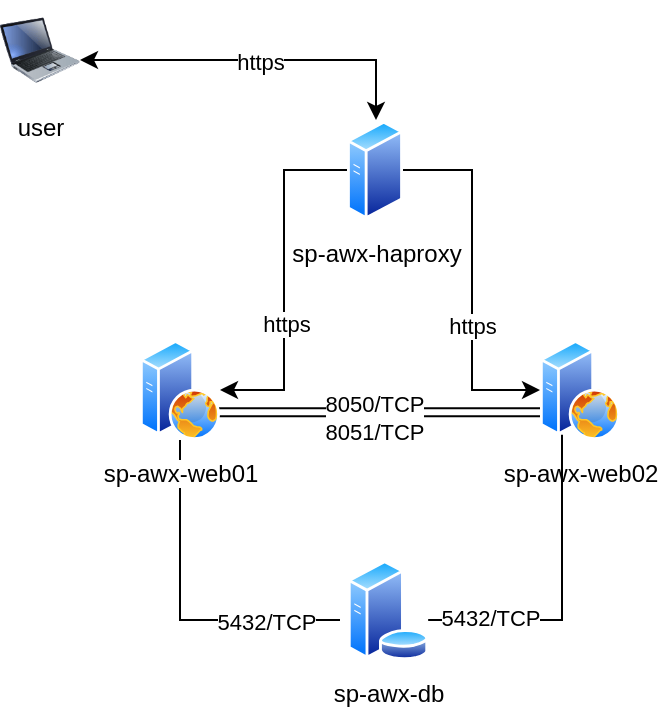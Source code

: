 <mxfile version="14.2.9" type="device"><diagram id="BOeVwBcrVthGFUqjCPq6" name="Page-1"><mxGraphModel dx="813" dy="427" grid="1" gridSize="10" guides="1" tooltips="1" connect="1" arrows="1" fold="1" page="1" pageScale="1" pageWidth="850" pageHeight="1100" math="0" shadow="0"><root><mxCell id="0"/><mxCell id="1" parent="0"/><mxCell id="dzqRFVAkCsRRWpAZB7LF-12" style="edgeStyle=elbowEdgeStyle;rounded=0;orthogonalLoop=1;jettySize=auto;html=1;exitX=1;exitY=0.75;exitDx=0;exitDy=0;entryX=0;entryY=0.75;entryDx=0;entryDy=0;shape=link;" edge="1" parent="1" source="dzqRFVAkCsRRWpAZB7LF-5" target="dzqRFVAkCsRRWpAZB7LF-6"><mxGeometry relative="1" as="geometry"/></mxCell><mxCell id="dzqRFVAkCsRRWpAZB7LF-22" value="&lt;div&gt;8050/TCP&lt;/div&gt;&lt;div&gt;8051/TCP&lt;br&gt;&lt;/div&gt;" style="edgeLabel;html=1;align=center;verticalAlign=middle;resizable=0;points=[];" vertex="1" connectable="0" parent="dzqRFVAkCsRRWpAZB7LF-12"><mxGeometry x="-0.138" y="-3" relative="1" as="geometry"><mxPoint x="8" as="offset"/></mxGeometry></mxCell><mxCell id="dzqRFVAkCsRRWpAZB7LF-14" style="edgeStyle=elbowEdgeStyle;rounded=0;orthogonalLoop=1;jettySize=auto;html=1;endArrow=none;endFill=0;" edge="1" parent="1" source="dzqRFVAkCsRRWpAZB7LF-5"><mxGeometry relative="1" as="geometry"><mxPoint x="380" y="360" as="targetPoint"/><Array as="points"><mxPoint x="300" y="310"/></Array></mxGeometry></mxCell><mxCell id="dzqRFVAkCsRRWpAZB7LF-23" value="5432/TCP" style="edgeLabel;html=1;align=center;verticalAlign=middle;resizable=0;points=[];" vertex="1" connectable="0" parent="dzqRFVAkCsRRWpAZB7LF-14"><mxGeometry x="0.565" y="-1" relative="1" as="geometry"><mxPoint as="offset"/></mxGeometry></mxCell><mxCell id="dzqRFVAkCsRRWpAZB7LF-5" value="sp-awx-web01" style="aspect=fixed;perimeter=ellipsePerimeter;html=1;align=center;shadow=0;dashed=0;spacingTop=3;image;image=img/lib/active_directory/web_server.svg;" vertex="1" parent="1"><mxGeometry x="280" y="220" width="40" height="50" as="geometry"/></mxCell><mxCell id="dzqRFVAkCsRRWpAZB7LF-6" value="sp-awx-web02" style="aspect=fixed;perimeter=ellipsePerimeter;html=1;align=center;shadow=0;dashed=0;spacingTop=3;image;image=img/lib/active_directory/web_server.svg;imageBackground=#ffffff;" vertex="1" parent="1"><mxGeometry x="480" y="220" width="40" height="50" as="geometry"/></mxCell><mxCell id="dzqRFVAkCsRRWpAZB7LF-15" style="edgeStyle=elbowEdgeStyle;rounded=0;orthogonalLoop=1;jettySize=auto;html=1;entryX=0.25;entryY=1;entryDx=0;entryDy=0;endArrow=none;endFill=0;" edge="1" parent="1" source="dzqRFVAkCsRRWpAZB7LF-7" target="dzqRFVAkCsRRWpAZB7LF-6"><mxGeometry relative="1" as="geometry"><Array as="points"><mxPoint x="491" y="360"/><mxPoint x="491" y="320"/></Array></mxGeometry></mxCell><mxCell id="dzqRFVAkCsRRWpAZB7LF-24" value="5432/TCP" style="edgeLabel;html=1;align=center;verticalAlign=middle;resizable=0;points=[];" vertex="1" connectable="0" parent="dzqRFVAkCsRRWpAZB7LF-15"><mxGeometry x="-0.656" y="1" relative="1" as="geometry"><mxPoint x="3" as="offset"/></mxGeometry></mxCell><mxCell id="dzqRFVAkCsRRWpAZB7LF-7" value="sp-awx-db" style="aspect=fixed;perimeter=ellipsePerimeter;html=1;align=center;shadow=0;dashed=0;spacingTop=3;image;image=img/lib/active_directory/database_server.svg;" vertex="1" parent="1"><mxGeometry x="383.5" y="330" width="41" height="50" as="geometry"/></mxCell><mxCell id="dzqRFVAkCsRRWpAZB7LF-10" style="edgeStyle=elbowEdgeStyle;rounded=0;orthogonalLoop=1;jettySize=auto;html=1;" edge="1" parent="1" source="dzqRFVAkCsRRWpAZB7LF-8" target="dzqRFVAkCsRRWpAZB7LF-6"><mxGeometry relative="1" as="geometry"/></mxCell><mxCell id="dzqRFVAkCsRRWpAZB7LF-21" value="https" style="edgeLabel;html=1;align=center;verticalAlign=middle;resizable=0;points=[];" vertex="1" connectable="0" parent="dzqRFVAkCsRRWpAZB7LF-10"><mxGeometry x="0.259" relative="1" as="geometry"><mxPoint as="offset"/></mxGeometry></mxCell><mxCell id="dzqRFVAkCsRRWpAZB7LF-11" style="edgeStyle=elbowEdgeStyle;rounded=0;orthogonalLoop=1;jettySize=auto;html=1;entryX=1;entryY=0.5;entryDx=0;entryDy=0;" edge="1" parent="1" source="dzqRFVAkCsRRWpAZB7LF-8" target="dzqRFVAkCsRRWpAZB7LF-5"><mxGeometry relative="1" as="geometry"/></mxCell><mxCell id="dzqRFVAkCsRRWpAZB7LF-20" value="https" style="edgeLabel;html=1;align=center;verticalAlign=middle;resizable=0;points=[];" vertex="1" connectable="0" parent="dzqRFVAkCsRRWpAZB7LF-11"><mxGeometry x="0.247" y="1" relative="1" as="geometry"><mxPoint as="offset"/></mxGeometry></mxCell><mxCell id="dzqRFVAkCsRRWpAZB7LF-8" value="sp-awx-haproxy" style="aspect=fixed;perimeter=ellipsePerimeter;html=1;align=center;shadow=0;dashed=0;spacingTop=3;image;image=img/lib/active_directory/generic_server.svg;" vertex="1" parent="1"><mxGeometry x="383.5" y="110" width="28.0" height="50" as="geometry"/></mxCell><mxCell id="dzqRFVAkCsRRWpAZB7LF-18" style="edgeStyle=elbowEdgeStyle;rounded=0;orthogonalLoop=1;jettySize=auto;html=1;entryX=0.5;entryY=0;entryDx=0;entryDy=0;endArrow=classic;endFill=1;startArrow=classic;startFill=1;" edge="1" parent="1" source="dzqRFVAkCsRRWpAZB7LF-17" target="dzqRFVAkCsRRWpAZB7LF-8"><mxGeometry relative="1" as="geometry"><Array as="points"><mxPoint x="398" y="80"/></Array></mxGeometry></mxCell><mxCell id="dzqRFVAkCsRRWpAZB7LF-19" value="https" style="edgeLabel;html=1;align=center;verticalAlign=middle;resizable=0;points=[];" vertex="1" connectable="0" parent="dzqRFVAkCsRRWpAZB7LF-18"><mxGeometry x="0.381" y="-1" relative="1" as="geometry"><mxPoint x="-33.43" as="offset"/></mxGeometry></mxCell><mxCell id="dzqRFVAkCsRRWpAZB7LF-17" value="user" style="image;html=1;image=img/lib/clip_art/computers/Laptop_128x128.png" vertex="1" parent="1"><mxGeometry x="210" y="50" width="40" height="50" as="geometry"/></mxCell></root></mxGraphModel></diagram></mxfile>